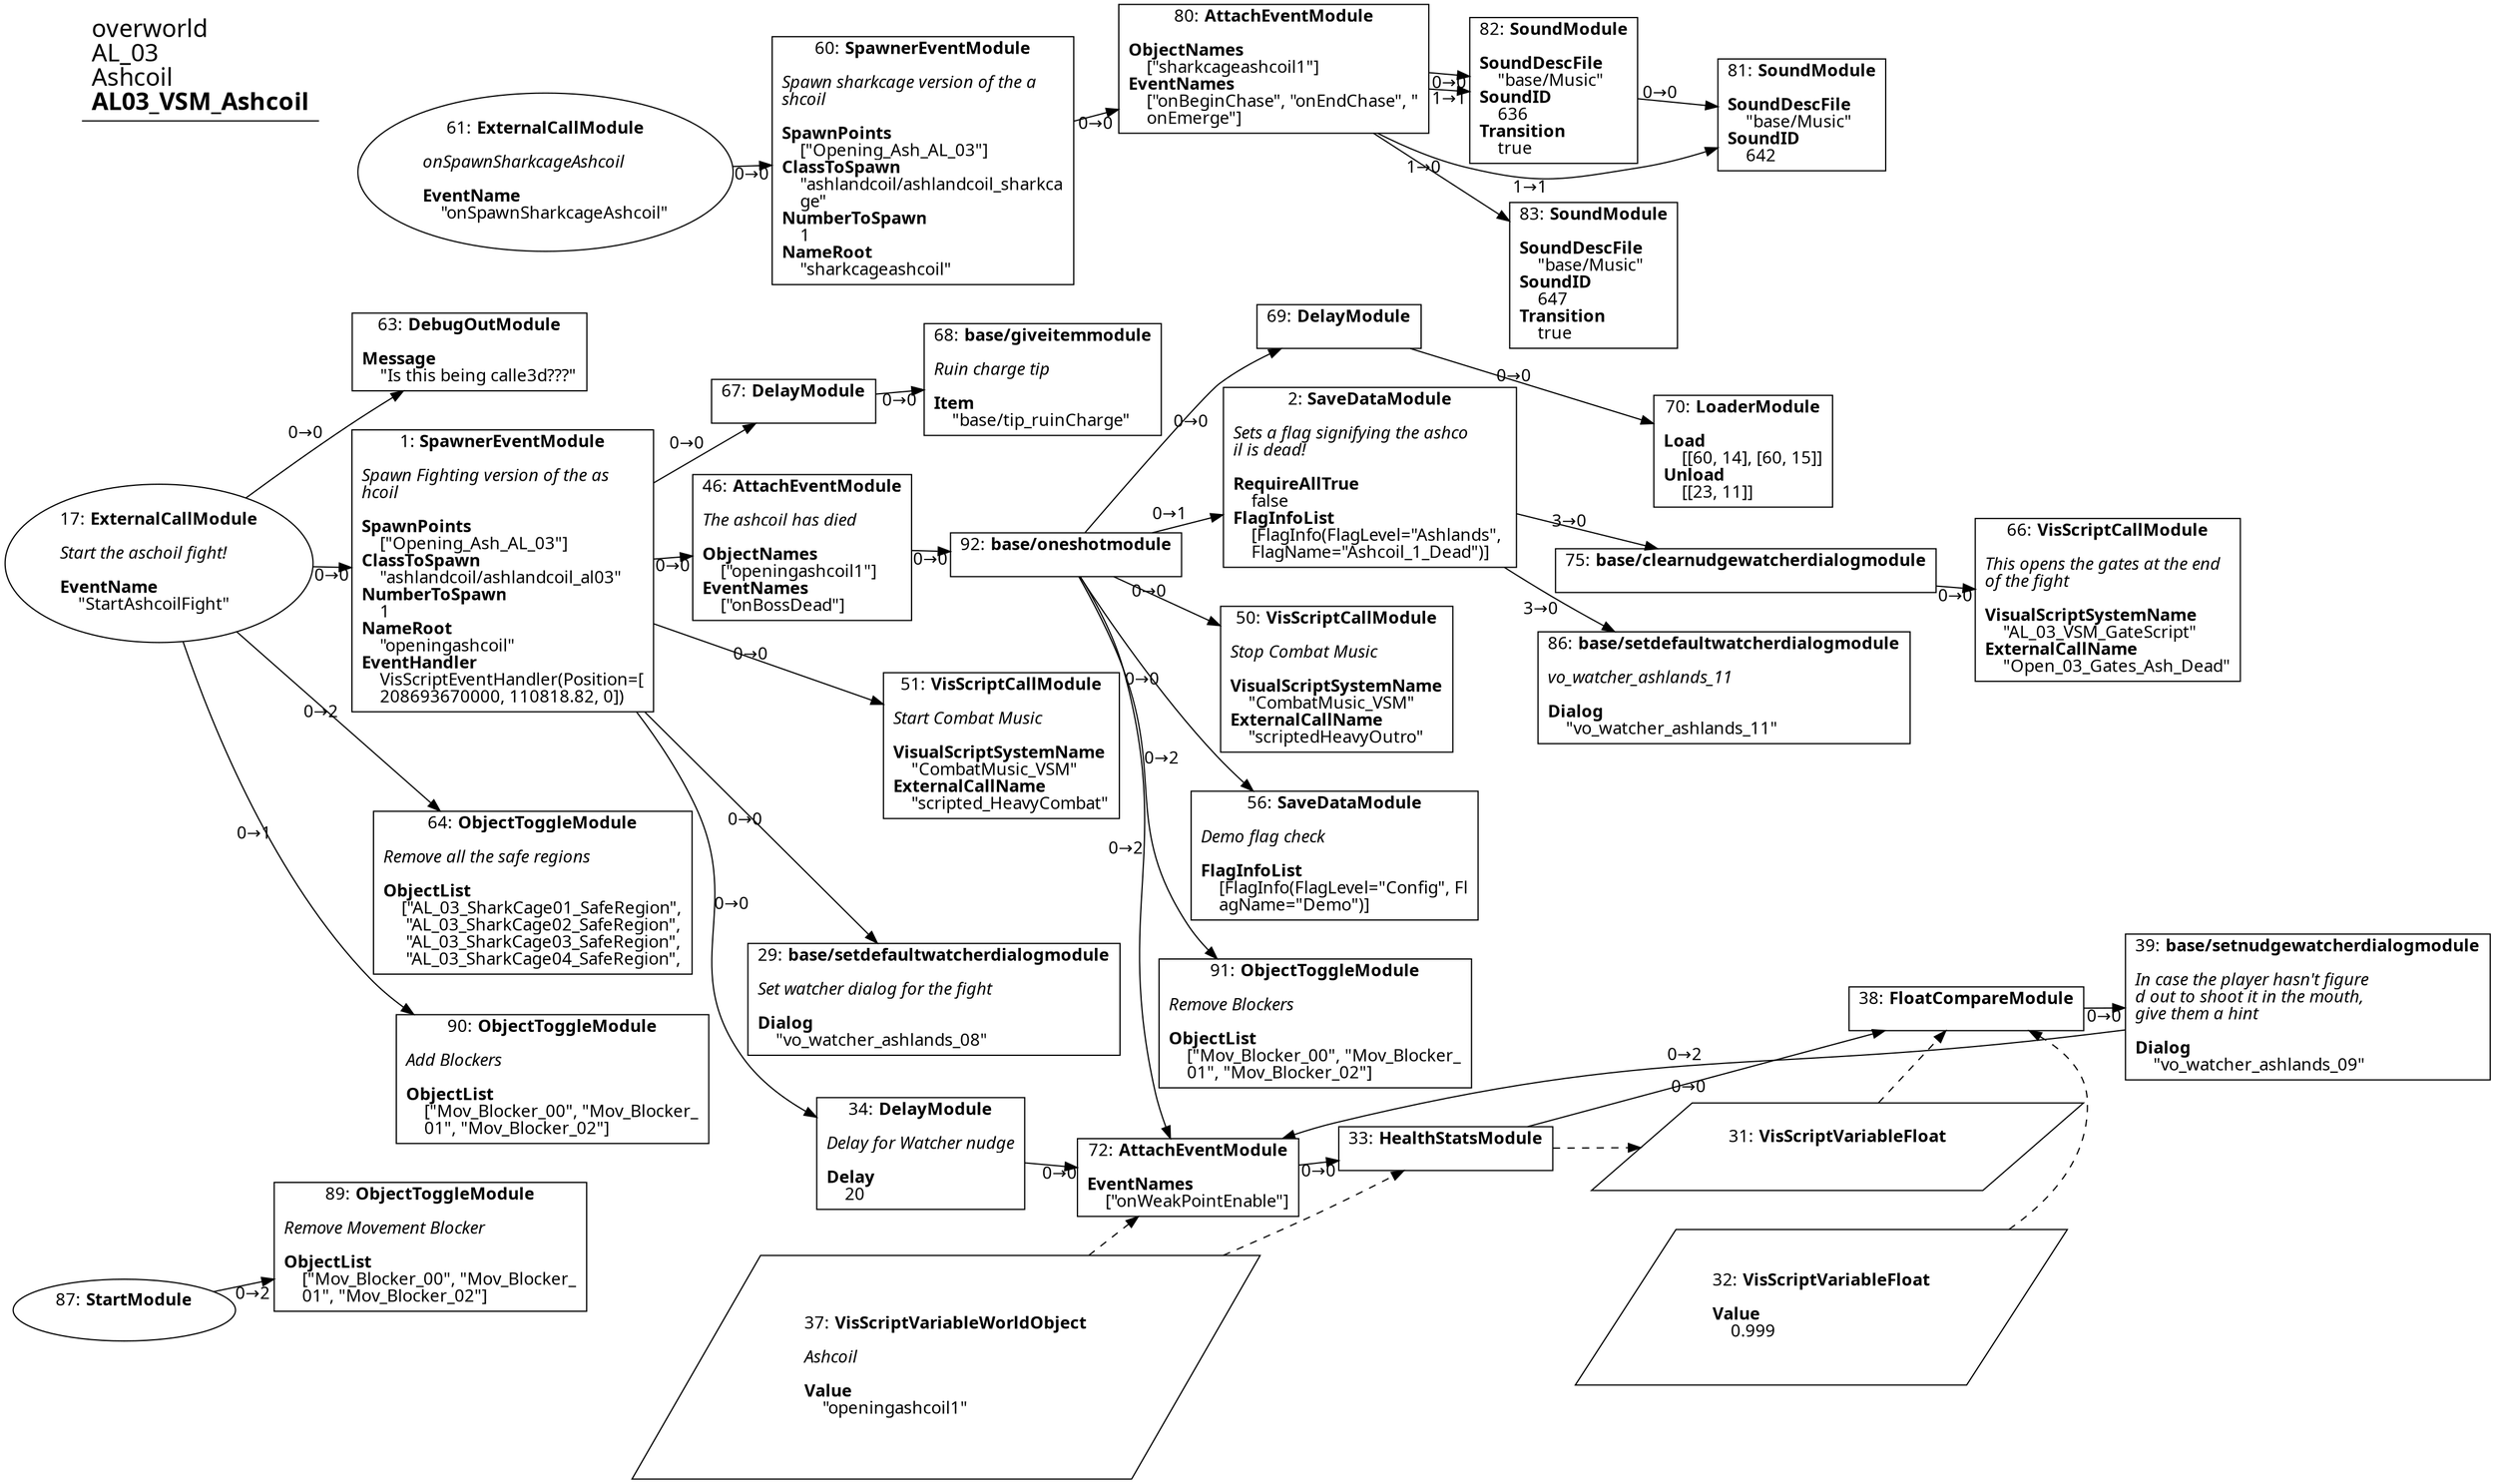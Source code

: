 digraph {
    layout = fdp;
    overlap = prism;
    sep = "+16";
    splines = spline;

    node [ shape = box ];

    graph [ fontname = "Segoe UI" ];
    node [ fontname = "Segoe UI" ];
    edge [ fontname = "Segoe UI" ];

    1 [ label = <1: <b>SpawnerEventModule</b><br/><br/><i>Spawn Fighting version of the as<br align="left"/>hcoil<br align="left"/></i><br align="left"/><b>SpawnPoints</b><br align="left"/>    [&quot;Opening_Ash_AL_03&quot;]<br align="left"/><b>ClassToSpawn</b><br align="left"/>    &quot;ashlandcoil/ashlandcoil_al03&quot;<br align="left"/><b>NumberToSpawn</b><br align="left"/>    1<br align="left"/><b>NameRoot</b><br align="left"/>    &quot;openingashcoil&quot;<br align="left"/><b>EventHandler</b><br align="left"/>    VisScriptEventHandler(Position=[<br align="left"/>    208693670000, 110818.82, 0])<br align="left"/>> ];
    1 [ pos = "0.83000004,-0.268!" ];
    1 -> 46 [ label = "0→0" ];
    1 -> 29 [ label = "0→0" ];
    1 -> 34 [ label = "0→0" ];
    1 -> 51 [ label = "0→0" ];
    1 -> 67 [ label = "0→0" ];

    2 [ label = <2: <b>SaveDataModule</b><br/><br/><i>Sets a flag signifying the ashco<br align="left"/>il is dead!<br align="left"/></i><br align="left"/><b>RequireAllTrue</b><br align="left"/>    false<br align="left"/><b>FlagInfoList</b><br align="left"/>    [FlagInfo(FlagLevel=&quot;Ashlands&quot;, <br align="left"/>    FlagName=&quot;Ashcoil_1_Dead&quot;)]<br align="left"/>> ];
    2 [ pos = "1.588,-0.24800001!" ];
    2 -> 75 [ label = "3→0" ];
    2 -> 86 [ label = "3→0" ];

    17 [ label = <17: <b>ExternalCallModule</b><br/><br/><i>Start the aschoil fight!<br align="left"/></i><br align="left"/><b>EventName</b><br align="left"/>    &quot;StartAshcoilFight&quot;<br align="left"/>> ];
    17 [ shape = oval ]
    17 [ pos = "0.35700002,-0.27!" ];
    17 -> 1 [ label = "0→0" ];
    17 -> 63 [ label = "0→0" ];
    17 -> 64 [ label = "0→2" ];
    17 -> 90 [ label = "0→1" ];

    29 [ label = <29: <b>base/setdefaultwatcherdialogmodule</b><br/><br/><i>Set watcher dialog for the fight<br align="left"/></i><br align="left"/><b>Dialog</b><br align="left"/>    &quot;vo_watcher_ashlands_08&quot;<br align="left"/>> ];
    29 [ pos = "1.2780001,-0.652!" ];

    31 [ label = <31: <b>VisScriptVariableFloat</b><br/><br/>> ];
    31 [ shape = parallelogram ]
    31 [ pos = "1.9560001,-0.96300006!" ];

    32 [ label = <32: <b>VisScriptVariableFloat</b><br/><br/><b>Value</b><br align="left"/>    0.999<br align="left"/>> ];
    32 [ shape = parallelogram ]
    32 [ pos = "1.9520001,-1.09!" ];

    33 [ label = <33: <b>HealthStatsModule</b><br/><br/>> ];
    33 [ pos = "1.748,-0.88900006!" ];
    33 -> 38 [ label = "0→0" ];
    37 -> 33 [ style = dashed ];
    33 -> 31 [ style = dashed ];

    34 [ label = <34: <b>DelayModule</b><br/><br/><i>Delay for Watcher nudge<br align="left"/></i><br align="left"/><b>Delay</b><br align="left"/>    20<br align="left"/>> ];
    34 [ pos = "1.261,-0.88900006!" ];
    34 -> 72 [ label = "0→0" ];

    37 [ label = <37: <b>VisScriptVariableWorldObject</b><br/><br/><i>Ashcoil<br align="left"/></i><br align="left"/><b>Value</b><br align="left"/>    &quot;openingashcoil1&quot;<br align="left"/>> ];
    37 [ shape = parallelogram ]
    37 [ pos = "1.261,-1.1400001!" ];

    38 [ label = <38: <b>FloatCompareModule</b><br/><br/>> ];
    38 [ pos = "2.1130002,-0.88900006!" ];
    38 -> 39 [ label = "0→0" ];
    31 -> 38 [ style = dashed ];
    32 -> 38 [ style = dashed ];

    39 [ label = <39: <b>base/setnudgewatcherdialogmodule</b><br/><br/><i>In case the player hasn't figure<br align="left"/>d out to shoot it in the mouth, <br align="left"/>give them a hint<br align="left"/></i><br align="left"/><b>Dialog</b><br align="left"/>    &quot;vo_watcher_ashlands_09&quot;<br align="left"/>> ];
    39 [ pos = "2.354,-0.88900006!" ];
    39 -> 72 [ label = "0→2" ];

    46 [ label = <46: <b>AttachEventModule</b><br/><br/><i>The ashcoil has died<br align="left"/></i><br align="left"/><b>ObjectNames</b><br align="left"/>    [&quot;openingashcoil1&quot;]<br align="left"/><b>EventNames</b><br align="left"/>    [&quot;onBossDead&quot;]<br align="left"/>> ];
    46 [ pos = "1.1620001,-0.268!" ];
    46 -> 92 [ label = "0→0" ];

    50 [ label = <50: <b>VisScriptCallModule</b><br/><br/><i>Stop Combat Music<br align="left"/></i><br align="left"/><b>VisualScriptSystemName</b><br align="left"/>    &quot;CombatMusic_VSM&quot;<br align="left"/><b>ExternalCallName</b><br align="left"/>    &quot;scriptedHeavyOutro&quot;<br align="left"/>> ];
    50 [ pos = "1.59,-0.41700003!" ];

    51 [ label = <51: <b>VisScriptCallModule</b><br/><br/><i>Start Combat Music<br align="left"/></i><br align="left"/><b>VisualScriptSystemName</b><br align="left"/>    &quot;CombatMusic_VSM&quot;<br align="left"/><b>ExternalCallName</b><br align="left"/>    &quot;scripted_HeavyCombat&quot;<br align="left"/>> ];
    51 [ pos = "1.2950001,-0.43300003!" ];

    56 [ label = <56: <b>SaveDataModule</b><br/><br/><i>Demo flag check<br align="left"/></i><br align="left"/><b>FlagInfoList</b><br align="left"/>    [FlagInfo(FlagLevel=&quot;Config&quot;, Fl<br align="left"/>    agName=&quot;Demo&quot;)]<br align="left"/>> ];
    56 [ pos = "1.5910001,-0.50100005!" ];

    60 [ label = <60: <b>SpawnerEventModule</b><br/><br/><i>Spawn sharkcage version of the a<br align="left"/>shcoil<br align="left"/></i><br align="left"/><b>SpawnPoints</b><br align="left"/>    [&quot;Opening_Ash_AL_03&quot;]<br align="left"/><b>ClassToSpawn</b><br align="left"/>    &quot;ashlandcoil/ashlandcoil_sharkca<br align="left"/>    ge&quot;<br align="left"/><b>NumberToSpawn</b><br align="left"/>    1<br align="left"/><b>NameRoot</b><br align="left"/>    &quot;sharkcageashcoil&quot;<br align="left"/>> ];
    60 [ pos = "0.95600003,0.528!" ];
    60 -> 80 [ label = "0→0" ];

    61 [ label = <61: <b>ExternalCallModule</b><br/><br/><i>onSpawnSharkcageAshcoil<br align="left"/></i><br align="left"/><b>EventName</b><br align="left"/>    &quot;onSpawnSharkcageAshcoil&quot;<br align="left"/>> ];
    61 [ shape = oval ]
    61 [ pos = "0.625,0.528!" ];
    61 -> 60 [ label = "0→0" ];

    63 [ label = <63: <b>DebugOutModule</b><br/><br/><b>Message</b><br align="left"/>    &quot;Is this being calle3d???&quot;<br align="left"/>> ];
    63 [ pos = "0.80100006,-0.11100001!" ];

    64 [ label = <64: <b>ObjectToggleModule</b><br/><br/><i>Remove all the safe regions<br align="left"/></i><br align="left"/><b>ObjectList</b><br align="left"/>    [&quot;AL_03_SharkCage01_SafeRegion&quot;,<br align="left"/>     &quot;AL_03_SharkCage02_SafeRegion&quot;,<br align="left"/>     &quot;AL_03_SharkCage03_SafeRegion&quot;,<br align="left"/>     &quot;AL_03_SharkCage04_SafeRegion&quot;,<br align="left"/>> ];
    64 [ pos = "0.83400005,-0.614!" ];

    66 [ label = <66: <b>VisScriptCallModule</b><br/><br/><i>This opens the gates at the end <br align="left"/>of the fight<br align="left"/></i><br align="left"/><b>VisualScriptSystemName</b><br align="left"/>    &quot;AL_03_VSM_GateScript&quot;<br align="left"/><b>ExternalCallName</b><br align="left"/>    &quot;Open_03_Gates_Ash_Dead&quot;<br align="left"/>> ];
    66 [ pos = "2.117,-0.294!" ];

    67 [ label = <67: <b>DelayModule</b><br/><br/>> ];
    67 [ pos = "1.148,-0.101!" ];
    67 -> 68 [ label = "0→0" ];

    68 [ label = <68: <b>base/giveitemmodule</b><br/><br/><i>Ruin charge tip<br align="left"/></i><br align="left"/><b>Item</b><br align="left"/>    &quot;base/tip_ruinCharge&quot;<br align="left"/>> ];
    68 [ pos = "1.327,-0.101!" ];

    69 [ label = <69: <b>DelayModule</b><br/><br/>> ];
    69 [ pos = "1.585,-0.049000002!" ];
    69 -> 70 [ label = "0→0" ];

    70 [ label = <70: <b>LoaderModule</b><br/><br/><b>Load</b><br align="left"/>    [[60, 14], [60, 15]]<br align="left"/><b>Unload</b><br align="left"/>    [[23, 11]]<br align="left"/>> ];
    70 [ pos = "1.8620001,-0.049000002!" ];

    72 [ label = <72: <b>AttachEventModule</b><br/><br/><b>EventNames</b><br align="left"/>    [&quot;onWeakPointEnable&quot;]<br align="left"/>> ];
    72 [ pos = "1.45,-0.88900006!" ];
    72 -> 33 [ label = "0→0" ];
    37 -> 72 [ style = dashed ];

    75 [ label = <75: <b>base/clearnudgewatcherdialogmodule</b><br/><br/>> ];
    75 [ pos = "1.797,-0.294!" ];
    75 -> 66 [ label = "0→0" ];

    80 [ label = <80: <b>AttachEventModule</b><br/><br/><b>ObjectNames</b><br align="left"/>    [&quot;sharkcageashcoil1&quot;]<br align="left"/><b>EventNames</b><br align="left"/>    [&quot;onBeginChase&quot;, &quot;onEndChase&quot;, &quot;<br align="left"/>    onEmerge&quot;]<br align="left"/>> ];
    80 [ pos = "1.3720001,0.564!" ];
    80 -> 82 [ label = "0→0" ];
    80 -> 83 [ label = "1→0" ];
    80 -> 82 [ label = "1→1" ];
    80 -> 81 [ label = "1→1" ];

    81 [ label = <81: <b>SoundModule</b><br/><br/><b>SoundDescFile</b><br align="left"/>    &quot;base/Music&quot;<br align="left"/><b>SoundID</b><br align="left"/>    642<br align="left"/>> ];
    81 [ pos = "2.035,0.59900004!" ];

    82 [ label = <82: <b>SoundModule</b><br/><br/><b>SoundDescFile</b><br align="left"/>    &quot;base/Music&quot;<br align="left"/><b>SoundID</b><br align="left"/>    636<br align="left"/><b>Transition</b><br align="left"/>    true<br align="left"/>> ];
    82 [ pos = "1.7770001,0.624!" ];
    82 -> 81 [ label = "0→0" ];

    83 [ label = <83: <b>SoundModule</b><br/><br/><b>SoundDescFile</b><br align="left"/>    &quot;base/Music&quot;<br align="left"/><b>SoundID</b><br align="left"/>    647<br align="left"/><b>Transition</b><br align="left"/>    true<br align="left"/>> ];
    83 [ pos = "1.7800001,0.266!" ];

    86 [ label = <86: <b>base/setdefaultwatcherdialogmodule</b><br/><br/><i>vo_watcher_ashlands_11<br align="left"/></i><br align="left"/><b>Dialog</b><br align="left"/>    &quot;vo_watcher_ashlands_11&quot;<br align="left"/>> ];
    86 [ pos = "1.7990001,-0.374!" ];

    87 [ label = <87: <b>StartModule</b><br/><br/>> ];
    87 [ shape = oval ]
    87 [ pos = "0.425,-1.1730001!" ];
    87 -> 89 [ label = "0→2" ];

    89 [ label = <89: <b>ObjectToggleModule</b><br/><br/><i>Remove Movement Blocker<br align="left"/></i><br align="left"/><b>ObjectList</b><br align="left"/>    [&quot;Mov_Blocker_00&quot;, &quot;Mov_Blocker_<br align="left"/>    01&quot;, &quot;Mov_Blocker_02&quot;]<br align="left"/>> ];
    89 [ pos = "0.657,-1.1270001!" ];

    90 [ label = <90: <b>ObjectToggleModule</b><br/><br/><i>Add Blockers<br align="left"/></i><br align="left"/><b>ObjectList</b><br align="left"/>    [&quot;Mov_Blocker_00&quot;, &quot;Mov_Blocker_<br align="left"/>    01&quot;, &quot;Mov_Blocker_02&quot;]<br align="left"/>> ];
    90 [ pos = "0.83800006,-0.809!" ];

    91 [ label = <91: <b>ObjectToggleModule</b><br/><br/><i>Remove Blockers<br align="left"/></i><br align="left"/><b>ObjectList</b><br align="left"/>    [&quot;Mov_Blocker_00&quot;, &quot;Mov_Blocker_<br align="left"/>    01&quot;, &quot;Mov_Blocker_02&quot;]<br align="left"/>> ];
    91 [ pos = "1.59,-0.65400004!" ];

    92 [ label = <92: <b>base/oneshotmodule</b><br/><br/>> ];
    92 [ pos = "1.3610001,-0.268!" ];
    92 -> 72 [ label = "0→2" ];
    92 -> 56 [ label = "0→0" ];
    92 -> 50 [ label = "0→0" ];
    92 -> 2 [ label = "0→1" ];
    92 -> 91 [ label = "0→2" ];
    92 -> 69 [ label = "0→0" ];

    title [ pos = "0.356,0.625!" ];
    title [ shape = underline ];
    title [ label = <<font point-size="20">overworld<br align="left"/>AL_03<br align="left"/>Ashcoil<br align="left"/><b>AL03_VSM_Ashcoil</b><br align="left"/></font>> ];
}
